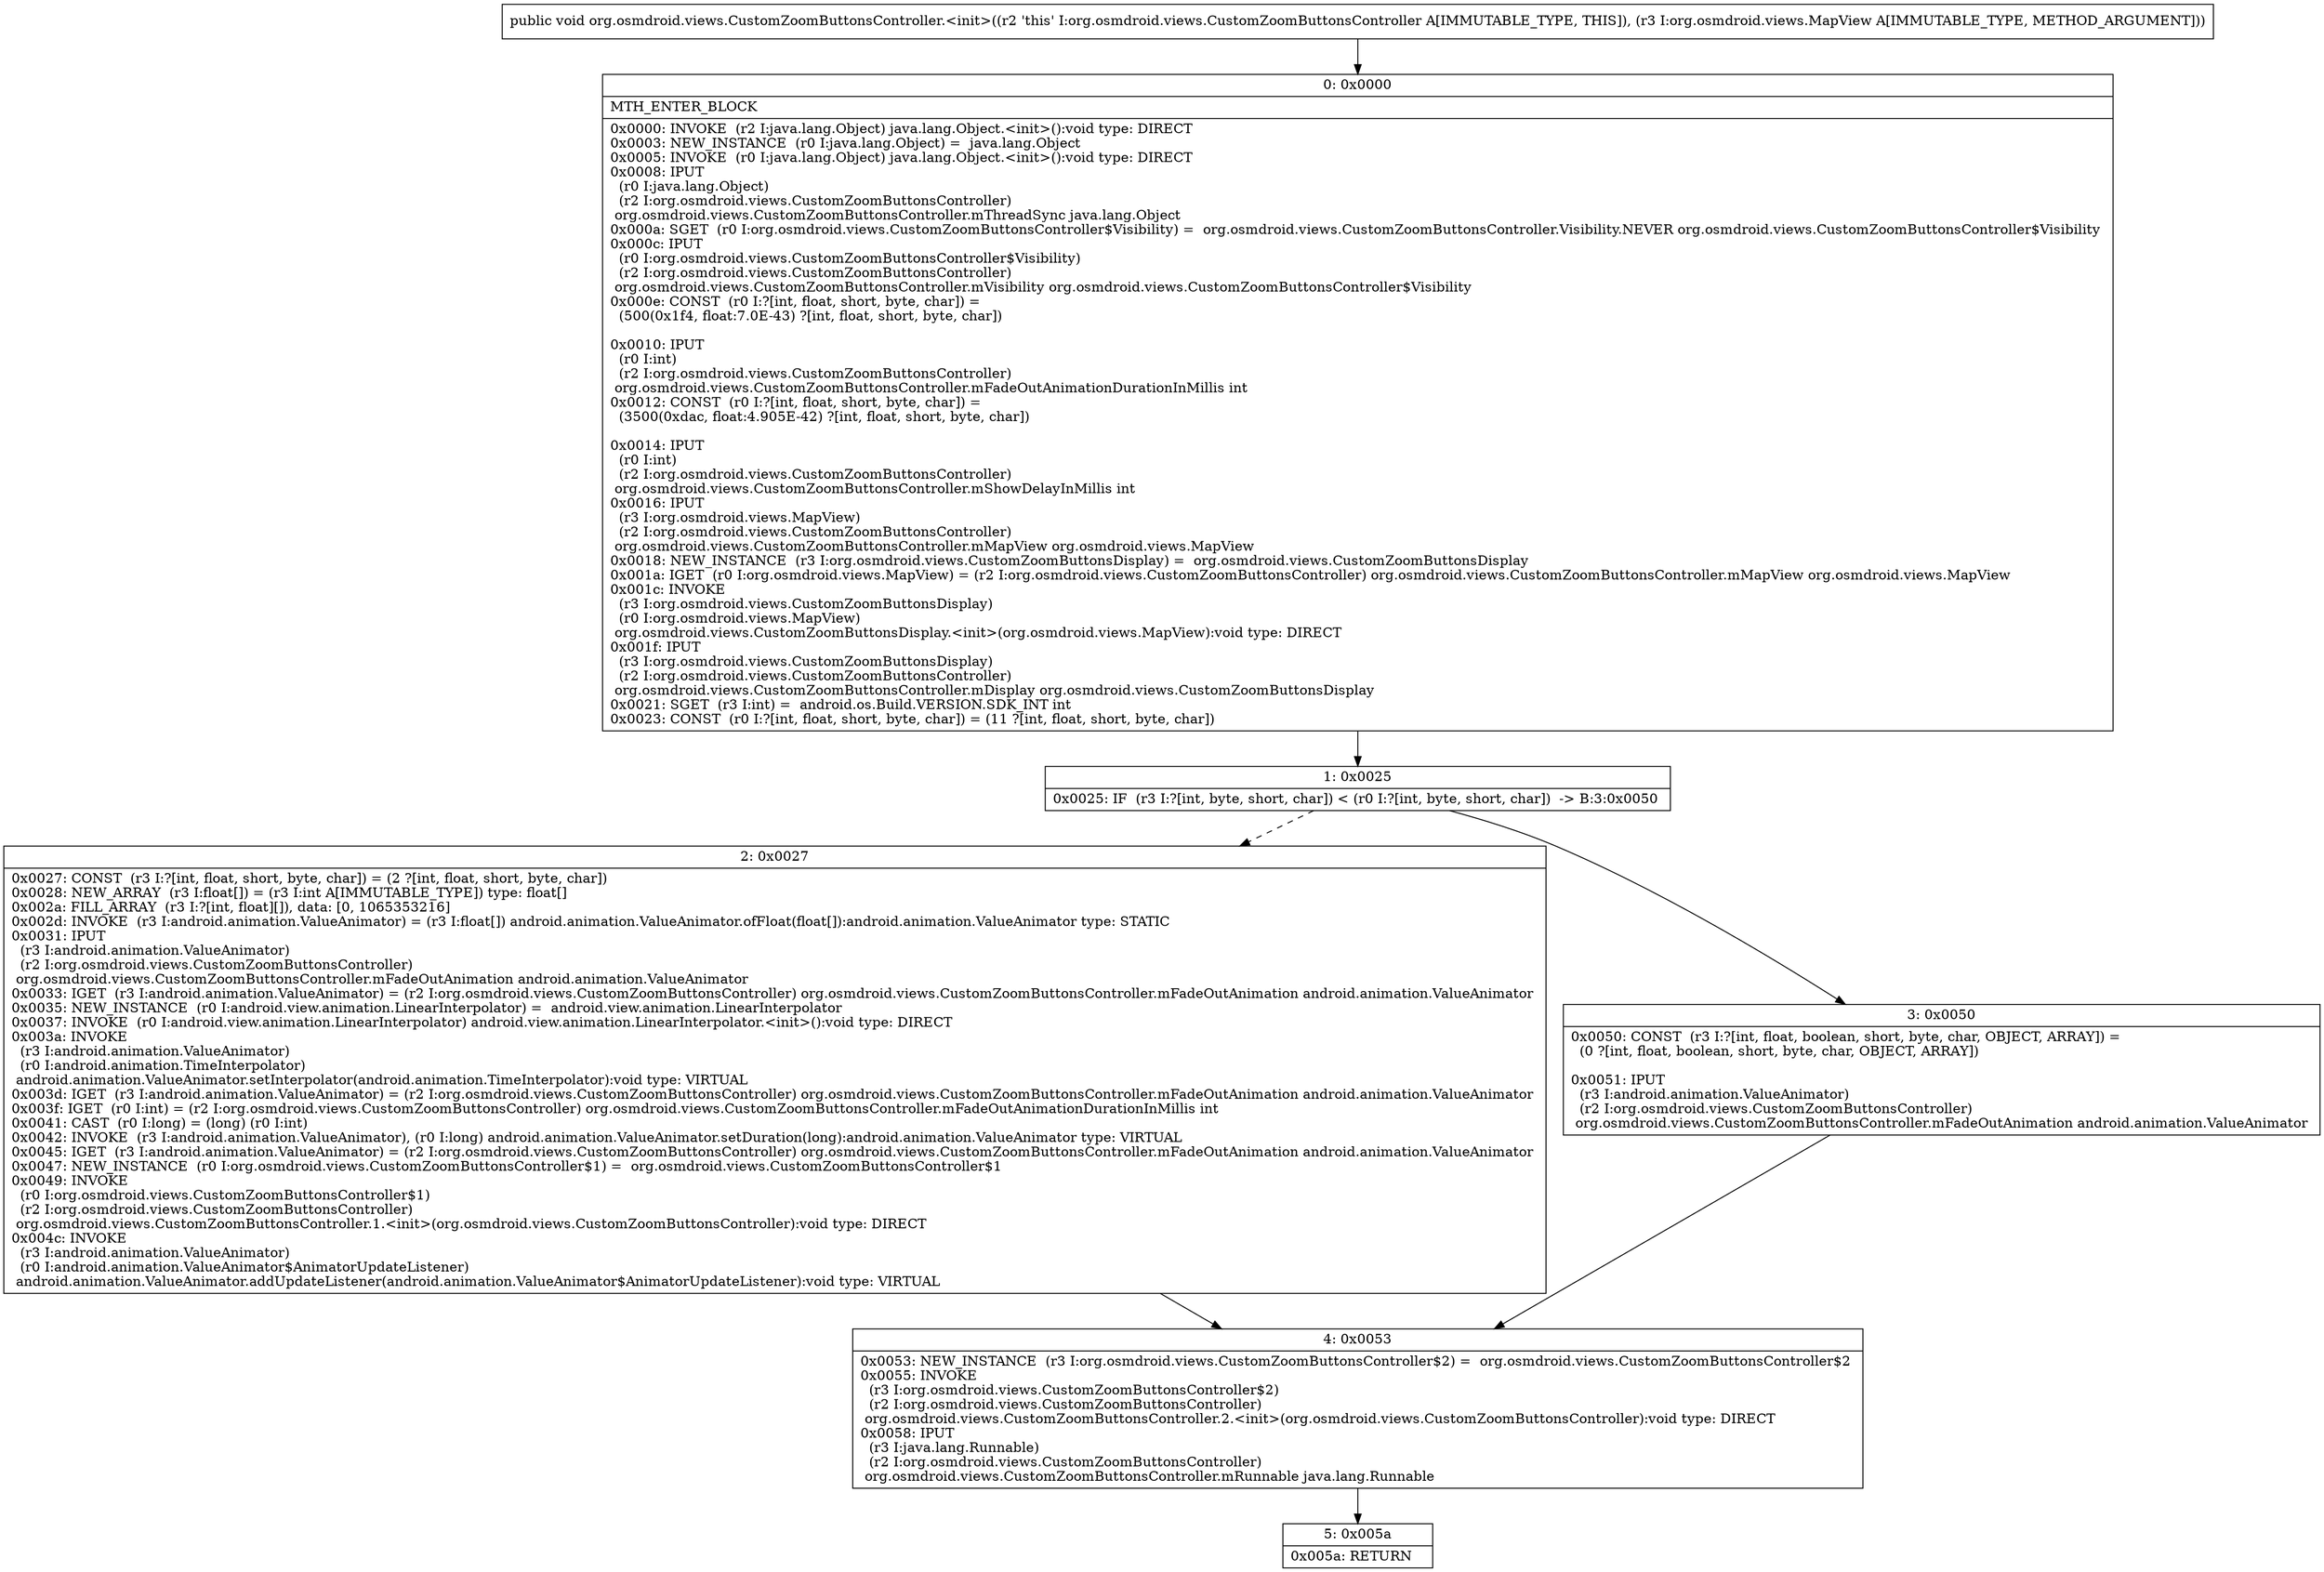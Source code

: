 digraph "CFG fororg.osmdroid.views.CustomZoomButtonsController.\<init\>(Lorg\/osmdroid\/views\/MapView;)V" {
Node_0 [shape=record,label="{0\:\ 0x0000|MTH_ENTER_BLOCK\l|0x0000: INVOKE  (r2 I:java.lang.Object) java.lang.Object.\<init\>():void type: DIRECT \l0x0003: NEW_INSTANCE  (r0 I:java.lang.Object) =  java.lang.Object \l0x0005: INVOKE  (r0 I:java.lang.Object) java.lang.Object.\<init\>():void type: DIRECT \l0x0008: IPUT  \l  (r0 I:java.lang.Object)\l  (r2 I:org.osmdroid.views.CustomZoomButtonsController)\l org.osmdroid.views.CustomZoomButtonsController.mThreadSync java.lang.Object \l0x000a: SGET  (r0 I:org.osmdroid.views.CustomZoomButtonsController$Visibility) =  org.osmdroid.views.CustomZoomButtonsController.Visibility.NEVER org.osmdroid.views.CustomZoomButtonsController$Visibility \l0x000c: IPUT  \l  (r0 I:org.osmdroid.views.CustomZoomButtonsController$Visibility)\l  (r2 I:org.osmdroid.views.CustomZoomButtonsController)\l org.osmdroid.views.CustomZoomButtonsController.mVisibility org.osmdroid.views.CustomZoomButtonsController$Visibility \l0x000e: CONST  (r0 I:?[int, float, short, byte, char]) = \l  (500(0x1f4, float:7.0E\-43) ?[int, float, short, byte, char])\l \l0x0010: IPUT  \l  (r0 I:int)\l  (r2 I:org.osmdroid.views.CustomZoomButtonsController)\l org.osmdroid.views.CustomZoomButtonsController.mFadeOutAnimationDurationInMillis int \l0x0012: CONST  (r0 I:?[int, float, short, byte, char]) = \l  (3500(0xdac, float:4.905E\-42) ?[int, float, short, byte, char])\l \l0x0014: IPUT  \l  (r0 I:int)\l  (r2 I:org.osmdroid.views.CustomZoomButtonsController)\l org.osmdroid.views.CustomZoomButtonsController.mShowDelayInMillis int \l0x0016: IPUT  \l  (r3 I:org.osmdroid.views.MapView)\l  (r2 I:org.osmdroid.views.CustomZoomButtonsController)\l org.osmdroid.views.CustomZoomButtonsController.mMapView org.osmdroid.views.MapView \l0x0018: NEW_INSTANCE  (r3 I:org.osmdroid.views.CustomZoomButtonsDisplay) =  org.osmdroid.views.CustomZoomButtonsDisplay \l0x001a: IGET  (r0 I:org.osmdroid.views.MapView) = (r2 I:org.osmdroid.views.CustomZoomButtonsController) org.osmdroid.views.CustomZoomButtonsController.mMapView org.osmdroid.views.MapView \l0x001c: INVOKE  \l  (r3 I:org.osmdroid.views.CustomZoomButtonsDisplay)\l  (r0 I:org.osmdroid.views.MapView)\l org.osmdroid.views.CustomZoomButtonsDisplay.\<init\>(org.osmdroid.views.MapView):void type: DIRECT \l0x001f: IPUT  \l  (r3 I:org.osmdroid.views.CustomZoomButtonsDisplay)\l  (r2 I:org.osmdroid.views.CustomZoomButtonsController)\l org.osmdroid.views.CustomZoomButtonsController.mDisplay org.osmdroid.views.CustomZoomButtonsDisplay \l0x0021: SGET  (r3 I:int) =  android.os.Build.VERSION.SDK_INT int \l0x0023: CONST  (r0 I:?[int, float, short, byte, char]) = (11 ?[int, float, short, byte, char]) \l}"];
Node_1 [shape=record,label="{1\:\ 0x0025|0x0025: IF  (r3 I:?[int, byte, short, char]) \< (r0 I:?[int, byte, short, char])  \-\> B:3:0x0050 \l}"];
Node_2 [shape=record,label="{2\:\ 0x0027|0x0027: CONST  (r3 I:?[int, float, short, byte, char]) = (2 ?[int, float, short, byte, char]) \l0x0028: NEW_ARRAY  (r3 I:float[]) = (r3 I:int A[IMMUTABLE_TYPE]) type: float[] \l0x002a: FILL_ARRAY  (r3 I:?[int, float][]), data: [0, 1065353216] \l0x002d: INVOKE  (r3 I:android.animation.ValueAnimator) = (r3 I:float[]) android.animation.ValueAnimator.ofFloat(float[]):android.animation.ValueAnimator type: STATIC \l0x0031: IPUT  \l  (r3 I:android.animation.ValueAnimator)\l  (r2 I:org.osmdroid.views.CustomZoomButtonsController)\l org.osmdroid.views.CustomZoomButtonsController.mFadeOutAnimation android.animation.ValueAnimator \l0x0033: IGET  (r3 I:android.animation.ValueAnimator) = (r2 I:org.osmdroid.views.CustomZoomButtonsController) org.osmdroid.views.CustomZoomButtonsController.mFadeOutAnimation android.animation.ValueAnimator \l0x0035: NEW_INSTANCE  (r0 I:android.view.animation.LinearInterpolator) =  android.view.animation.LinearInterpolator \l0x0037: INVOKE  (r0 I:android.view.animation.LinearInterpolator) android.view.animation.LinearInterpolator.\<init\>():void type: DIRECT \l0x003a: INVOKE  \l  (r3 I:android.animation.ValueAnimator)\l  (r0 I:android.animation.TimeInterpolator)\l android.animation.ValueAnimator.setInterpolator(android.animation.TimeInterpolator):void type: VIRTUAL \l0x003d: IGET  (r3 I:android.animation.ValueAnimator) = (r2 I:org.osmdroid.views.CustomZoomButtonsController) org.osmdroid.views.CustomZoomButtonsController.mFadeOutAnimation android.animation.ValueAnimator \l0x003f: IGET  (r0 I:int) = (r2 I:org.osmdroid.views.CustomZoomButtonsController) org.osmdroid.views.CustomZoomButtonsController.mFadeOutAnimationDurationInMillis int \l0x0041: CAST  (r0 I:long) = (long) (r0 I:int) \l0x0042: INVOKE  (r3 I:android.animation.ValueAnimator), (r0 I:long) android.animation.ValueAnimator.setDuration(long):android.animation.ValueAnimator type: VIRTUAL \l0x0045: IGET  (r3 I:android.animation.ValueAnimator) = (r2 I:org.osmdroid.views.CustomZoomButtonsController) org.osmdroid.views.CustomZoomButtonsController.mFadeOutAnimation android.animation.ValueAnimator \l0x0047: NEW_INSTANCE  (r0 I:org.osmdroid.views.CustomZoomButtonsController$1) =  org.osmdroid.views.CustomZoomButtonsController$1 \l0x0049: INVOKE  \l  (r0 I:org.osmdroid.views.CustomZoomButtonsController$1)\l  (r2 I:org.osmdroid.views.CustomZoomButtonsController)\l org.osmdroid.views.CustomZoomButtonsController.1.\<init\>(org.osmdroid.views.CustomZoomButtonsController):void type: DIRECT \l0x004c: INVOKE  \l  (r3 I:android.animation.ValueAnimator)\l  (r0 I:android.animation.ValueAnimator$AnimatorUpdateListener)\l android.animation.ValueAnimator.addUpdateListener(android.animation.ValueAnimator$AnimatorUpdateListener):void type: VIRTUAL \l}"];
Node_3 [shape=record,label="{3\:\ 0x0050|0x0050: CONST  (r3 I:?[int, float, boolean, short, byte, char, OBJECT, ARRAY]) = \l  (0 ?[int, float, boolean, short, byte, char, OBJECT, ARRAY])\l \l0x0051: IPUT  \l  (r3 I:android.animation.ValueAnimator)\l  (r2 I:org.osmdroid.views.CustomZoomButtonsController)\l org.osmdroid.views.CustomZoomButtonsController.mFadeOutAnimation android.animation.ValueAnimator \l}"];
Node_4 [shape=record,label="{4\:\ 0x0053|0x0053: NEW_INSTANCE  (r3 I:org.osmdroid.views.CustomZoomButtonsController$2) =  org.osmdroid.views.CustomZoomButtonsController$2 \l0x0055: INVOKE  \l  (r3 I:org.osmdroid.views.CustomZoomButtonsController$2)\l  (r2 I:org.osmdroid.views.CustomZoomButtonsController)\l org.osmdroid.views.CustomZoomButtonsController.2.\<init\>(org.osmdroid.views.CustomZoomButtonsController):void type: DIRECT \l0x0058: IPUT  \l  (r3 I:java.lang.Runnable)\l  (r2 I:org.osmdroid.views.CustomZoomButtonsController)\l org.osmdroid.views.CustomZoomButtonsController.mRunnable java.lang.Runnable \l}"];
Node_5 [shape=record,label="{5\:\ 0x005a|0x005a: RETURN   \l}"];
MethodNode[shape=record,label="{public void org.osmdroid.views.CustomZoomButtonsController.\<init\>((r2 'this' I:org.osmdroid.views.CustomZoomButtonsController A[IMMUTABLE_TYPE, THIS]), (r3 I:org.osmdroid.views.MapView A[IMMUTABLE_TYPE, METHOD_ARGUMENT])) }"];
MethodNode -> Node_0;
Node_0 -> Node_1;
Node_1 -> Node_2[style=dashed];
Node_1 -> Node_3;
Node_2 -> Node_4;
Node_3 -> Node_4;
Node_4 -> Node_5;
}

